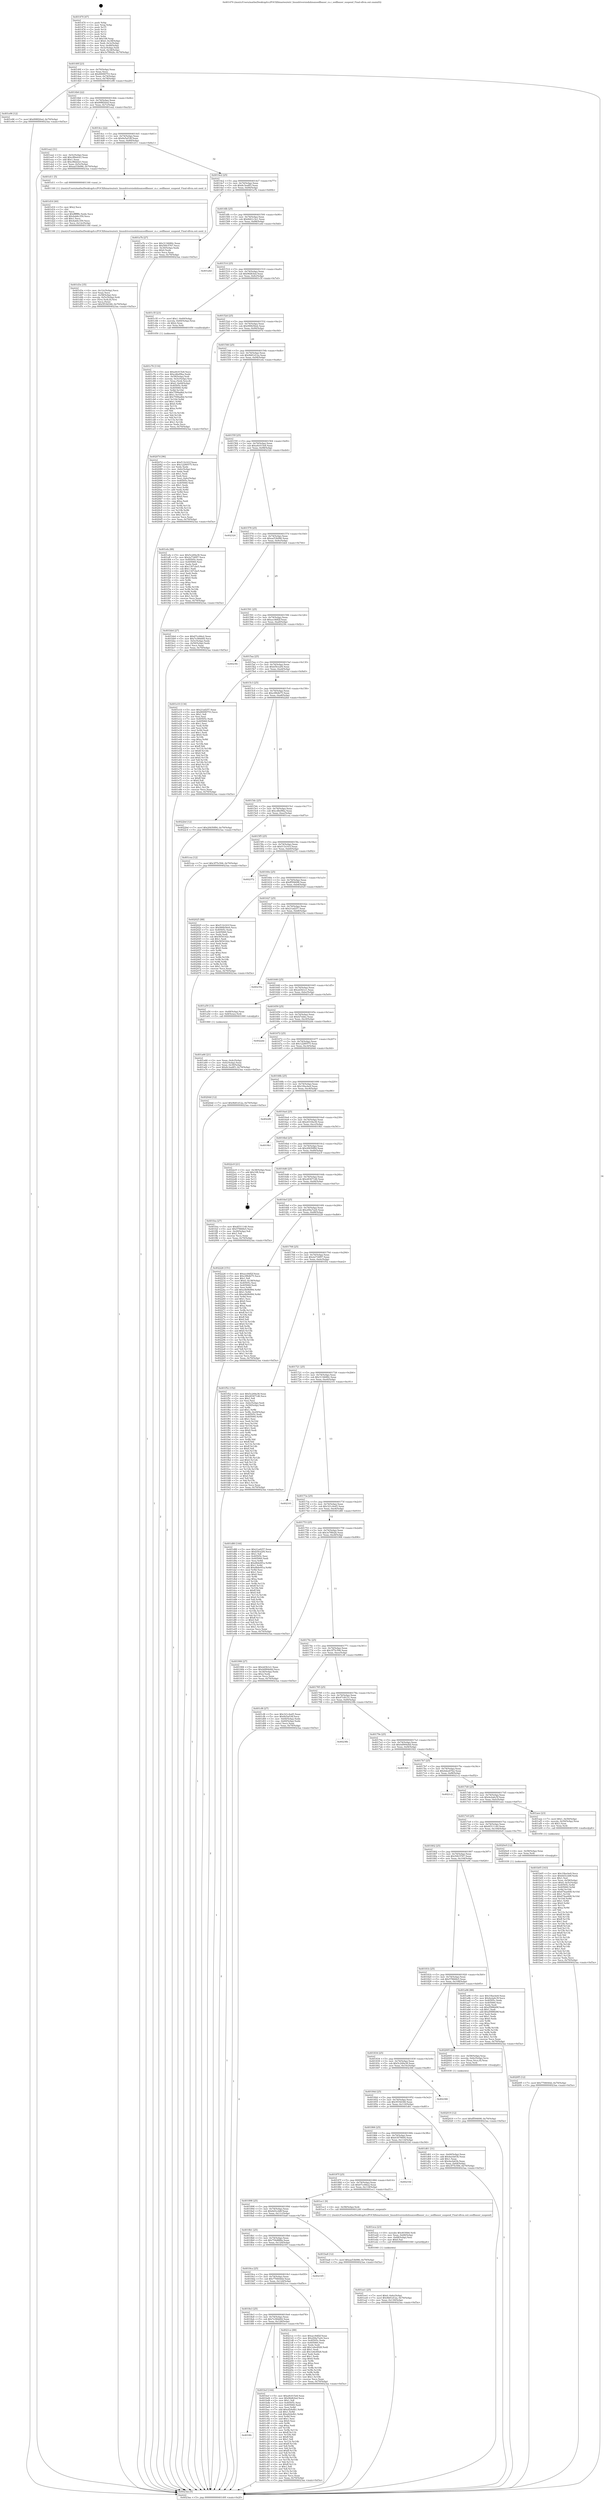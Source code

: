 digraph "0x401470" {
  label = "0x401470 (/mnt/c/Users/mathe/Desktop/tcc/POCII/binaries/extr_linuxdriversisdnhisaxsedlbauer_cs.c_sedlbauer_suspend_Final-ollvm.out::main(0))"
  labelloc = "t"
  node[shape=record]

  Entry [label="",width=0.3,height=0.3,shape=circle,fillcolor=black,style=filled]
  "0x40149f" [label="{
     0x40149f [23]\l
     | [instrs]\l
     &nbsp;&nbsp;0x40149f \<+3\>: mov -0x70(%rbp),%eax\l
     &nbsp;&nbsp;0x4014a2 \<+2\>: mov %eax,%ecx\l
     &nbsp;&nbsp;0x4014a4 \<+6\>: sub $0x80090753,%ecx\l
     &nbsp;&nbsp;0x4014aa \<+3\>: mov %eax,-0x74(%rbp)\l
     &nbsp;&nbsp;0x4014ad \<+3\>: mov %ecx,-0x78(%rbp)\l
     &nbsp;&nbsp;0x4014b0 \<+6\>: je 0000000000401e96 \<main+0xa26\>\l
  }"]
  "0x401e96" [label="{
     0x401e96 [12]\l
     | [instrs]\l
     &nbsp;&nbsp;0x401e96 \<+7\>: movl $0x898f20ed,-0x70(%rbp)\l
     &nbsp;&nbsp;0x401e9d \<+5\>: jmp 00000000004023aa \<main+0xf3a\>\l
  }"]
  "0x4014b6" [label="{
     0x4014b6 [22]\l
     | [instrs]\l
     &nbsp;&nbsp;0x4014b6 \<+5\>: jmp 00000000004014bb \<main+0x4b\>\l
     &nbsp;&nbsp;0x4014bb \<+3\>: mov -0x74(%rbp),%eax\l
     &nbsp;&nbsp;0x4014be \<+5\>: sub $0x898f20ed,%eax\l
     &nbsp;&nbsp;0x4014c3 \<+3\>: mov %eax,-0x7c(%rbp)\l
     &nbsp;&nbsp;0x4014c6 \<+6\>: je 0000000000401ea2 \<main+0xa32\>\l
  }"]
  Exit [label="",width=0.3,height=0.3,shape=circle,fillcolor=black,style=filled,peripheries=2]
  "0x401ea2" [label="{
     0x401ea2 [31]\l
     | [instrs]\l
     &nbsp;&nbsp;0x401ea2 \<+3\>: mov -0x5c(%rbp),%eax\l
     &nbsp;&nbsp;0x401ea5 \<+5\>: add $0xcf6bdcb3,%eax\l
     &nbsp;&nbsp;0x401eaa \<+3\>: add $0x1,%eax\l
     &nbsp;&nbsp;0x401ead \<+5\>: sub $0xcf6bdcb3,%eax\l
     &nbsp;&nbsp;0x401eb2 \<+3\>: mov %eax,-0x5c(%rbp)\l
     &nbsp;&nbsp;0x401eb5 \<+7\>: movl $0xaa53b086,-0x70(%rbp)\l
     &nbsp;&nbsp;0x401ebc \<+5\>: jmp 00000000004023aa \<main+0xf3a\>\l
  }"]
  "0x4014cc" [label="{
     0x4014cc [22]\l
     | [instrs]\l
     &nbsp;&nbsp;0x4014cc \<+5\>: jmp 00000000004014d1 \<main+0x61\>\l
     &nbsp;&nbsp;0x4014d1 \<+3\>: mov -0x74(%rbp),%eax\l
     &nbsp;&nbsp;0x4014d4 \<+5\>: sub $0x8a5af18f,%eax\l
     &nbsp;&nbsp;0x4014d9 \<+3\>: mov %eax,-0x80(%rbp)\l
     &nbsp;&nbsp;0x4014dc \<+6\>: je 0000000000401d11 \<main+0x8a1\>\l
  }"]
  "0x4020f5" [label="{
     0x4020f5 [12]\l
     | [instrs]\l
     &nbsp;&nbsp;0x4020f5 \<+7\>: movl $0x7706044d,-0x70(%rbp)\l
     &nbsp;&nbsp;0x4020fc \<+5\>: jmp 00000000004023aa \<main+0xf3a\>\l
  }"]
  "0x401d11" [label="{
     0x401d11 [5]\l
     | [instrs]\l
     &nbsp;&nbsp;0x401d11 \<+5\>: call 0000000000401160 \<next_i\>\l
     | [calls]\l
     &nbsp;&nbsp;0x401160 \{1\} (/mnt/c/Users/mathe/Desktop/tcc/POCII/binaries/extr_linuxdriversisdnhisaxsedlbauer_cs.c_sedlbauer_suspend_Final-ollvm.out::next_i)\l
  }"]
  "0x4014e2" [label="{
     0x4014e2 [25]\l
     | [instrs]\l
     &nbsp;&nbsp;0x4014e2 \<+5\>: jmp 00000000004014e7 \<main+0x77\>\l
     &nbsp;&nbsp;0x4014e7 \<+3\>: mov -0x74(%rbp),%eax\l
     &nbsp;&nbsp;0x4014ea \<+5\>: sub $0x8c3ea8f3,%eax\l
     &nbsp;&nbsp;0x4014ef \<+6\>: mov %eax,-0x84(%rbp)\l
     &nbsp;&nbsp;0x4014f5 \<+6\>: je 0000000000401a7b \<main+0x60b\>\l
  }"]
  "0x402019" [label="{
     0x402019 [12]\l
     | [instrs]\l
     &nbsp;&nbsp;0x402019 \<+7\>: movl $0xff594698,-0x70(%rbp)\l
     &nbsp;&nbsp;0x402020 \<+5\>: jmp 00000000004023aa \<main+0xf3a\>\l
  }"]
  "0x401a7b" [label="{
     0x401a7b [27]\l
     | [instrs]\l
     &nbsp;&nbsp;0x401a7b \<+5\>: mov $0x3134680c,%eax\l
     &nbsp;&nbsp;0x401a80 \<+5\>: mov $0x50fc5767,%ecx\l
     &nbsp;&nbsp;0x401a85 \<+3\>: mov -0x30(%rbp),%edx\l
     &nbsp;&nbsp;0x401a88 \<+3\>: cmp $0x0,%edx\l
     &nbsp;&nbsp;0x401a8b \<+3\>: cmove %ecx,%eax\l
     &nbsp;&nbsp;0x401a8e \<+3\>: mov %eax,-0x70(%rbp)\l
     &nbsp;&nbsp;0x401a91 \<+5\>: jmp 00000000004023aa \<main+0xf3a\>\l
  }"]
  "0x4014fb" [label="{
     0x4014fb [25]\l
     | [instrs]\l
     &nbsp;&nbsp;0x4014fb \<+5\>: jmp 0000000000401500 \<main+0x90\>\l
     &nbsp;&nbsp;0x401500 \<+3\>: mov -0x74(%rbp),%eax\l
     &nbsp;&nbsp;0x401503 \<+5\>: sub $0x8d21c3e1,%eax\l
     &nbsp;&nbsp;0x401508 \<+6\>: mov %eax,-0x88(%rbp)\l
     &nbsp;&nbsp;0x40150e \<+6\>: je 0000000000401a4d \<main+0x5dd\>\l
  }"]
  "0x401ee1" [label="{
     0x401ee1 [25]\l
     | [instrs]\l
     &nbsp;&nbsp;0x401ee1 \<+7\>: movl $0x0,-0x6c(%rbp)\l
     &nbsp;&nbsp;0x401ee8 \<+7\>: movl $0x9b81d12a,-0x70(%rbp)\l
     &nbsp;&nbsp;0x401eef \<+6\>: mov %eax,-0x130(%rbp)\l
     &nbsp;&nbsp;0x401ef5 \<+5\>: jmp 00000000004023aa \<main+0xf3a\>\l
  }"]
  "0x401a4d" [label="{
     0x401a4d\l
  }", style=dashed]
  "0x401514" [label="{
     0x401514 [25]\l
     | [instrs]\l
     &nbsp;&nbsp;0x401514 \<+5\>: jmp 0000000000401519 \<main+0xa9\>\l
     &nbsp;&nbsp;0x401519 \<+3\>: mov -0x74(%rbp),%eax\l
     &nbsp;&nbsp;0x40151c \<+5\>: sub $0x96dfcfed,%eax\l
     &nbsp;&nbsp;0x401521 \<+6\>: mov %eax,-0x8c(%rbp)\l
     &nbsp;&nbsp;0x401527 \<+6\>: je 0000000000401c5f \<main+0x7ef\>\l
  }"]
  "0x401eca" [label="{
     0x401eca [23]\l
     | [instrs]\l
     &nbsp;&nbsp;0x401eca \<+10\>: movabs $0x4030b6,%rdi\l
     &nbsp;&nbsp;0x401ed4 \<+3\>: mov %eax,-0x68(%rbp)\l
     &nbsp;&nbsp;0x401ed7 \<+3\>: mov -0x68(%rbp),%esi\l
     &nbsp;&nbsp;0x401eda \<+2\>: mov $0x0,%al\l
     &nbsp;&nbsp;0x401edc \<+5\>: call 0000000000401040 \<printf@plt\>\l
     | [calls]\l
     &nbsp;&nbsp;0x401040 \{1\} (unknown)\l
  }"]
  "0x401c5f" [label="{
     0x401c5f [23]\l
     | [instrs]\l
     &nbsp;&nbsp;0x401c5f \<+7\>: movl $0x1,-0x60(%rbp)\l
     &nbsp;&nbsp;0x401c66 \<+4\>: movslq -0x60(%rbp),%rax\l
     &nbsp;&nbsp;0x401c6a \<+4\>: shl $0x2,%rax\l
     &nbsp;&nbsp;0x401c6e \<+3\>: mov %rax,%rdi\l
     &nbsp;&nbsp;0x401c71 \<+5\>: call 0000000000401050 \<malloc@plt\>\l
     | [calls]\l
     &nbsp;&nbsp;0x401050 \{1\} (unknown)\l
  }"]
  "0x40152d" [label="{
     0x40152d [25]\l
     | [instrs]\l
     &nbsp;&nbsp;0x40152d \<+5\>: jmp 0000000000401532 \<main+0xc2\>\l
     &nbsp;&nbsp;0x401532 \<+3\>: mov -0x74(%rbp),%eax\l
     &nbsp;&nbsp;0x401535 \<+5\>: sub $0x990b56eb,%eax\l
     &nbsp;&nbsp;0x40153a \<+6\>: mov %eax,-0x90(%rbp)\l
     &nbsp;&nbsp;0x401540 \<+6\>: je 000000000040207d \<main+0xc0d\>\l
  }"]
  "0x401d3e" [label="{
     0x401d3e [35]\l
     | [instrs]\l
     &nbsp;&nbsp;0x401d3e \<+6\>: mov -0x12c(%rbp),%ecx\l
     &nbsp;&nbsp;0x401d44 \<+3\>: imul %eax,%ecx\l
     &nbsp;&nbsp;0x401d47 \<+4\>: mov -0x58(%rbp),%rsi\l
     &nbsp;&nbsp;0x401d4b \<+4\>: movslq -0x5c(%rbp),%rdi\l
     &nbsp;&nbsp;0x401d4f \<+4\>: mov (%rsi,%rdi,8),%rsi\l
     &nbsp;&nbsp;0x401d53 \<+2\>: mov %ecx,(%rsi)\l
     &nbsp;&nbsp;0x401d55 \<+7\>: movl $0x5f19d346,-0x70(%rbp)\l
     &nbsp;&nbsp;0x401d5c \<+5\>: jmp 00000000004023aa \<main+0xf3a\>\l
  }"]
  "0x40207d" [label="{
     0x40207d [96]\l
     | [instrs]\l
     &nbsp;&nbsp;0x40207d \<+5\>: mov $0xf11b161f,%eax\l
     &nbsp;&nbsp;0x402082 \<+5\>: mov $0x12280575,%ecx\l
     &nbsp;&nbsp;0x402087 \<+2\>: xor %edx,%edx\l
     &nbsp;&nbsp;0x402089 \<+3\>: mov -0x6c(%rbp),%esi\l
     &nbsp;&nbsp;0x40208c \<+2\>: mov %edx,%edi\l
     &nbsp;&nbsp;0x40208e \<+3\>: sub $0x1,%edi\l
     &nbsp;&nbsp;0x402091 \<+2\>: sub %edi,%esi\l
     &nbsp;&nbsp;0x402093 \<+3\>: mov %esi,-0x6c(%rbp)\l
     &nbsp;&nbsp;0x402096 \<+7\>: mov 0x40505c,%esi\l
     &nbsp;&nbsp;0x40209d \<+7\>: mov 0x405060,%edi\l
     &nbsp;&nbsp;0x4020a4 \<+3\>: sub $0x1,%edx\l
     &nbsp;&nbsp;0x4020a7 \<+3\>: mov %esi,%r8d\l
     &nbsp;&nbsp;0x4020aa \<+3\>: add %edx,%r8d\l
     &nbsp;&nbsp;0x4020ad \<+4\>: imul %r8d,%esi\l
     &nbsp;&nbsp;0x4020b1 \<+3\>: and $0x1,%esi\l
     &nbsp;&nbsp;0x4020b4 \<+3\>: cmp $0x0,%esi\l
     &nbsp;&nbsp;0x4020b7 \<+4\>: sete %r9b\l
     &nbsp;&nbsp;0x4020bb \<+3\>: cmp $0xa,%edi\l
     &nbsp;&nbsp;0x4020be \<+4\>: setl %r10b\l
     &nbsp;&nbsp;0x4020c2 \<+3\>: mov %r9b,%r11b\l
     &nbsp;&nbsp;0x4020c5 \<+3\>: and %r10b,%r11b\l
     &nbsp;&nbsp;0x4020c8 \<+3\>: xor %r10b,%r9b\l
     &nbsp;&nbsp;0x4020cb \<+3\>: or %r9b,%r11b\l
     &nbsp;&nbsp;0x4020ce \<+4\>: test $0x1,%r11b\l
     &nbsp;&nbsp;0x4020d2 \<+3\>: cmovne %ecx,%eax\l
     &nbsp;&nbsp;0x4020d5 \<+3\>: mov %eax,-0x70(%rbp)\l
     &nbsp;&nbsp;0x4020d8 \<+5\>: jmp 00000000004023aa \<main+0xf3a\>\l
  }"]
  "0x401546" [label="{
     0x401546 [25]\l
     | [instrs]\l
     &nbsp;&nbsp;0x401546 \<+5\>: jmp 000000000040154b \<main+0xdb\>\l
     &nbsp;&nbsp;0x40154b \<+3\>: mov -0x74(%rbp),%eax\l
     &nbsp;&nbsp;0x40154e \<+5\>: sub $0x9b81d12a,%eax\l
     &nbsp;&nbsp;0x401553 \<+6\>: mov %eax,-0x94(%rbp)\l
     &nbsp;&nbsp;0x401559 \<+6\>: je 0000000000401efa \<main+0xa8a\>\l
  }"]
  "0x401d16" [label="{
     0x401d16 [40]\l
     | [instrs]\l
     &nbsp;&nbsp;0x401d16 \<+5\>: mov $0x2,%ecx\l
     &nbsp;&nbsp;0x401d1b \<+1\>: cltd\l
     &nbsp;&nbsp;0x401d1c \<+2\>: idiv %ecx\l
     &nbsp;&nbsp;0x401d1e \<+6\>: imul $0xfffffffe,%edx,%ecx\l
     &nbsp;&nbsp;0x401d24 \<+6\>: add $0x4ab6c359,%ecx\l
     &nbsp;&nbsp;0x401d2a \<+3\>: add $0x1,%ecx\l
     &nbsp;&nbsp;0x401d2d \<+6\>: sub $0x4ab6c359,%ecx\l
     &nbsp;&nbsp;0x401d33 \<+6\>: mov %ecx,-0x12c(%rbp)\l
     &nbsp;&nbsp;0x401d39 \<+5\>: call 0000000000401160 \<next_i\>\l
     | [calls]\l
     &nbsp;&nbsp;0x401160 \{1\} (/mnt/c/Users/mathe/Desktop/tcc/POCII/binaries/extr_linuxdriversisdnhisaxsedlbauer_cs.c_sedlbauer_suspend_Final-ollvm.out::next_i)\l
  }"]
  "0x401efa" [label="{
     0x401efa [88]\l
     | [instrs]\l
     &nbsp;&nbsp;0x401efa \<+5\>: mov $0x5c249a38,%eax\l
     &nbsp;&nbsp;0x401eff \<+5\>: mov $0x2a734f97,%ecx\l
     &nbsp;&nbsp;0x401f04 \<+7\>: mov 0x40505c,%edx\l
     &nbsp;&nbsp;0x401f0b \<+7\>: mov 0x405060,%esi\l
     &nbsp;&nbsp;0x401f12 \<+2\>: mov %edx,%edi\l
     &nbsp;&nbsp;0x401f14 \<+6\>: sub $0x1347cbe5,%edi\l
     &nbsp;&nbsp;0x401f1a \<+3\>: sub $0x1,%edi\l
     &nbsp;&nbsp;0x401f1d \<+6\>: add $0x1347cbe5,%edi\l
     &nbsp;&nbsp;0x401f23 \<+3\>: imul %edi,%edx\l
     &nbsp;&nbsp;0x401f26 \<+3\>: and $0x1,%edx\l
     &nbsp;&nbsp;0x401f29 \<+3\>: cmp $0x0,%edx\l
     &nbsp;&nbsp;0x401f2c \<+4\>: sete %r8b\l
     &nbsp;&nbsp;0x401f30 \<+3\>: cmp $0xa,%esi\l
     &nbsp;&nbsp;0x401f33 \<+4\>: setl %r9b\l
     &nbsp;&nbsp;0x401f37 \<+3\>: mov %r8b,%r10b\l
     &nbsp;&nbsp;0x401f3a \<+3\>: and %r9b,%r10b\l
     &nbsp;&nbsp;0x401f3d \<+3\>: xor %r9b,%r8b\l
     &nbsp;&nbsp;0x401f40 \<+3\>: or %r8b,%r10b\l
     &nbsp;&nbsp;0x401f43 \<+4\>: test $0x1,%r10b\l
     &nbsp;&nbsp;0x401f47 \<+3\>: cmovne %ecx,%eax\l
     &nbsp;&nbsp;0x401f4a \<+3\>: mov %eax,-0x70(%rbp)\l
     &nbsp;&nbsp;0x401f4d \<+5\>: jmp 00000000004023aa \<main+0xf3a\>\l
  }"]
  "0x40155f" [label="{
     0x40155f [25]\l
     | [instrs]\l
     &nbsp;&nbsp;0x40155f \<+5\>: jmp 0000000000401564 \<main+0xf4\>\l
     &nbsp;&nbsp;0x401564 \<+3\>: mov -0x74(%rbp),%eax\l
     &nbsp;&nbsp;0x401567 \<+5\>: sub $0xa9c015e8,%eax\l
     &nbsp;&nbsp;0x40156c \<+6\>: mov %eax,-0x98(%rbp)\l
     &nbsp;&nbsp;0x401572 \<+6\>: je 0000000000402324 \<main+0xeb4\>\l
  }"]
  "0x401c76" [label="{
     0x401c76 [116]\l
     | [instrs]\l
     &nbsp;&nbsp;0x401c76 \<+5\>: mov $0xa9c015e8,%ecx\l
     &nbsp;&nbsp;0x401c7b \<+5\>: mov $0xcd6ef9ba,%edx\l
     &nbsp;&nbsp;0x401c80 \<+4\>: mov -0x58(%rbp),%rdi\l
     &nbsp;&nbsp;0x401c84 \<+4\>: movslq -0x5c(%rbp),%rsi\l
     &nbsp;&nbsp;0x401c88 \<+4\>: mov %rax,(%rdi,%rsi,8)\l
     &nbsp;&nbsp;0x401c8c \<+7\>: movl $0x0,-0x64(%rbp)\l
     &nbsp;&nbsp;0x401c93 \<+8\>: mov 0x40505c,%r8d\l
     &nbsp;&nbsp;0x401c9b \<+8\>: mov 0x405060,%r9d\l
     &nbsp;&nbsp;0x401ca3 \<+3\>: mov %r8d,%r10d\l
     &nbsp;&nbsp;0x401ca6 \<+7\>: sub $0x7599ad6d,%r10d\l
     &nbsp;&nbsp;0x401cad \<+4\>: sub $0x1,%r10d\l
     &nbsp;&nbsp;0x401cb1 \<+7\>: add $0x7599ad6d,%r10d\l
     &nbsp;&nbsp;0x401cb8 \<+4\>: imul %r10d,%r8d\l
     &nbsp;&nbsp;0x401cbc \<+4\>: and $0x1,%r8d\l
     &nbsp;&nbsp;0x401cc0 \<+4\>: cmp $0x0,%r8d\l
     &nbsp;&nbsp;0x401cc4 \<+4\>: sete %r11b\l
     &nbsp;&nbsp;0x401cc8 \<+4\>: cmp $0xa,%r9d\l
     &nbsp;&nbsp;0x401ccc \<+3\>: setl %bl\l
     &nbsp;&nbsp;0x401ccf \<+3\>: mov %r11b,%r14b\l
     &nbsp;&nbsp;0x401cd2 \<+3\>: and %bl,%r14b\l
     &nbsp;&nbsp;0x401cd5 \<+3\>: xor %bl,%r11b\l
     &nbsp;&nbsp;0x401cd8 \<+3\>: or %r11b,%r14b\l
     &nbsp;&nbsp;0x401cdb \<+4\>: test $0x1,%r14b\l
     &nbsp;&nbsp;0x401cdf \<+3\>: cmovne %edx,%ecx\l
     &nbsp;&nbsp;0x401ce2 \<+3\>: mov %ecx,-0x70(%rbp)\l
     &nbsp;&nbsp;0x401ce5 \<+5\>: jmp 00000000004023aa \<main+0xf3a\>\l
  }"]
  "0x402324" [label="{
     0x402324\l
  }", style=dashed]
  "0x401578" [label="{
     0x401578 [25]\l
     | [instrs]\l
     &nbsp;&nbsp;0x401578 \<+5\>: jmp 000000000040157d \<main+0x10d\>\l
     &nbsp;&nbsp;0x40157d \<+3\>: mov -0x74(%rbp),%eax\l
     &nbsp;&nbsp;0x401580 \<+5\>: sub $0xaa53b086,%eax\l
     &nbsp;&nbsp;0x401585 \<+6\>: mov %eax,-0x9c(%rbp)\l
     &nbsp;&nbsp;0x40158b \<+6\>: je 0000000000401bb4 \<main+0x744\>\l
  }"]
  "0x4018fc" [label="{
     0x4018fc\l
  }", style=dashed]
  "0x401bb4" [label="{
     0x401bb4 [27]\l
     | [instrs]\l
     &nbsp;&nbsp;0x401bb4 \<+5\>: mov $0x67cc66e2,%eax\l
     &nbsp;&nbsp;0x401bb9 \<+5\>: mov $0x7e384d04,%ecx\l
     &nbsp;&nbsp;0x401bbe \<+3\>: mov -0x5c(%rbp),%edx\l
     &nbsp;&nbsp;0x401bc1 \<+3\>: cmp -0x50(%rbp),%edx\l
     &nbsp;&nbsp;0x401bc4 \<+3\>: cmovl %ecx,%eax\l
     &nbsp;&nbsp;0x401bc7 \<+3\>: mov %eax,-0x70(%rbp)\l
     &nbsp;&nbsp;0x401bca \<+5\>: jmp 00000000004023aa \<main+0xf3a\>\l
  }"]
  "0x401591" [label="{
     0x401591 [25]\l
     | [instrs]\l
     &nbsp;&nbsp;0x401591 \<+5\>: jmp 0000000000401596 \<main+0x126\>\l
     &nbsp;&nbsp;0x401596 \<+3\>: mov -0x74(%rbp),%eax\l
     &nbsp;&nbsp;0x401599 \<+5\>: sub $0xacc8df2f,%eax\l
     &nbsp;&nbsp;0x40159e \<+6\>: mov %eax,-0xa0(%rbp)\l
     &nbsp;&nbsp;0x4015a4 \<+6\>: je 000000000040239c \<main+0xf2c\>\l
  }"]
  "0x401bcf" [label="{
     0x401bcf [144]\l
     | [instrs]\l
     &nbsp;&nbsp;0x401bcf \<+5\>: mov $0xa9c015e8,%eax\l
     &nbsp;&nbsp;0x401bd4 \<+5\>: mov $0x96dfcfed,%ecx\l
     &nbsp;&nbsp;0x401bd9 \<+2\>: mov $0x1,%dl\l
     &nbsp;&nbsp;0x401bdb \<+7\>: mov 0x40505c,%esi\l
     &nbsp;&nbsp;0x401be2 \<+7\>: mov 0x405060,%edi\l
     &nbsp;&nbsp;0x401be9 \<+3\>: mov %esi,%r8d\l
     &nbsp;&nbsp;0x401bec \<+7\>: add $0xef24efb1,%r8d\l
     &nbsp;&nbsp;0x401bf3 \<+4\>: sub $0x1,%r8d\l
     &nbsp;&nbsp;0x401bf7 \<+7\>: sub $0xef24efb1,%r8d\l
     &nbsp;&nbsp;0x401bfe \<+4\>: imul %r8d,%esi\l
     &nbsp;&nbsp;0x401c02 \<+3\>: and $0x1,%esi\l
     &nbsp;&nbsp;0x401c05 \<+3\>: cmp $0x0,%esi\l
     &nbsp;&nbsp;0x401c08 \<+4\>: sete %r9b\l
     &nbsp;&nbsp;0x401c0c \<+3\>: cmp $0xa,%edi\l
     &nbsp;&nbsp;0x401c0f \<+4\>: setl %r10b\l
     &nbsp;&nbsp;0x401c13 \<+3\>: mov %r9b,%r11b\l
     &nbsp;&nbsp;0x401c16 \<+4\>: xor $0xff,%r11b\l
     &nbsp;&nbsp;0x401c1a \<+3\>: mov %r10b,%bl\l
     &nbsp;&nbsp;0x401c1d \<+3\>: xor $0xff,%bl\l
     &nbsp;&nbsp;0x401c20 \<+3\>: xor $0x1,%dl\l
     &nbsp;&nbsp;0x401c23 \<+3\>: mov %r11b,%r14b\l
     &nbsp;&nbsp;0x401c26 \<+4\>: and $0xff,%r14b\l
     &nbsp;&nbsp;0x401c2a \<+3\>: and %dl,%r9b\l
     &nbsp;&nbsp;0x401c2d \<+3\>: mov %bl,%r15b\l
     &nbsp;&nbsp;0x401c30 \<+4\>: and $0xff,%r15b\l
     &nbsp;&nbsp;0x401c34 \<+3\>: and %dl,%r10b\l
     &nbsp;&nbsp;0x401c37 \<+3\>: or %r9b,%r14b\l
     &nbsp;&nbsp;0x401c3a \<+3\>: or %r10b,%r15b\l
     &nbsp;&nbsp;0x401c3d \<+3\>: xor %r15b,%r14b\l
     &nbsp;&nbsp;0x401c40 \<+3\>: or %bl,%r11b\l
     &nbsp;&nbsp;0x401c43 \<+4\>: xor $0xff,%r11b\l
     &nbsp;&nbsp;0x401c47 \<+3\>: or $0x1,%dl\l
     &nbsp;&nbsp;0x401c4a \<+3\>: and %dl,%r11b\l
     &nbsp;&nbsp;0x401c4d \<+3\>: or %r11b,%r14b\l
     &nbsp;&nbsp;0x401c50 \<+4\>: test $0x1,%r14b\l
     &nbsp;&nbsp;0x401c54 \<+3\>: cmovne %ecx,%eax\l
     &nbsp;&nbsp;0x401c57 \<+3\>: mov %eax,-0x70(%rbp)\l
     &nbsp;&nbsp;0x401c5a \<+5\>: jmp 00000000004023aa \<main+0xf3a\>\l
  }"]
  "0x40239c" [label="{
     0x40239c\l
  }", style=dashed]
  "0x4015aa" [label="{
     0x4015aa [25]\l
     | [instrs]\l
     &nbsp;&nbsp;0x4015aa \<+5\>: jmp 00000000004015af \<main+0x13f\>\l
     &nbsp;&nbsp;0x4015af \<+3\>: mov -0x74(%rbp),%eax\l
     &nbsp;&nbsp;0x4015b2 \<+5\>: sub $0xb5fce2f4,%eax\l
     &nbsp;&nbsp;0x4015b7 \<+6\>: mov %eax,-0xa4(%rbp)\l
     &nbsp;&nbsp;0x4015bd \<+6\>: je 0000000000401e10 \<main+0x9a0\>\l
  }"]
  "0x4018e3" [label="{
     0x4018e3 [25]\l
     | [instrs]\l
     &nbsp;&nbsp;0x4018e3 \<+5\>: jmp 00000000004018e8 \<main+0x478\>\l
     &nbsp;&nbsp;0x4018e8 \<+3\>: mov -0x74(%rbp),%eax\l
     &nbsp;&nbsp;0x4018eb \<+5\>: sub $0x7e384d04,%eax\l
     &nbsp;&nbsp;0x4018f0 \<+6\>: mov %eax,-0x128(%rbp)\l
     &nbsp;&nbsp;0x4018f6 \<+6\>: je 0000000000401bcf \<main+0x75f\>\l
  }"]
  "0x401e10" [label="{
     0x401e10 [134]\l
     | [instrs]\l
     &nbsp;&nbsp;0x401e10 \<+5\>: mov $0x21ad257,%eax\l
     &nbsp;&nbsp;0x401e15 \<+5\>: mov $0x80090753,%ecx\l
     &nbsp;&nbsp;0x401e1a \<+2\>: mov $0x1,%dl\l
     &nbsp;&nbsp;0x401e1c \<+2\>: xor %esi,%esi\l
     &nbsp;&nbsp;0x401e1e \<+7\>: mov 0x40505c,%edi\l
     &nbsp;&nbsp;0x401e25 \<+8\>: mov 0x405060,%r8d\l
     &nbsp;&nbsp;0x401e2d \<+3\>: sub $0x1,%esi\l
     &nbsp;&nbsp;0x401e30 \<+3\>: mov %edi,%r9d\l
     &nbsp;&nbsp;0x401e33 \<+3\>: add %esi,%r9d\l
     &nbsp;&nbsp;0x401e36 \<+4\>: imul %r9d,%edi\l
     &nbsp;&nbsp;0x401e3a \<+3\>: and $0x1,%edi\l
     &nbsp;&nbsp;0x401e3d \<+3\>: cmp $0x0,%edi\l
     &nbsp;&nbsp;0x401e40 \<+4\>: sete %r10b\l
     &nbsp;&nbsp;0x401e44 \<+4\>: cmp $0xa,%r8d\l
     &nbsp;&nbsp;0x401e48 \<+4\>: setl %r11b\l
     &nbsp;&nbsp;0x401e4c \<+3\>: mov %r10b,%bl\l
     &nbsp;&nbsp;0x401e4f \<+3\>: xor $0xff,%bl\l
     &nbsp;&nbsp;0x401e52 \<+3\>: mov %r11b,%r14b\l
     &nbsp;&nbsp;0x401e55 \<+4\>: xor $0xff,%r14b\l
     &nbsp;&nbsp;0x401e59 \<+3\>: xor $0x0,%dl\l
     &nbsp;&nbsp;0x401e5c \<+3\>: mov %bl,%r15b\l
     &nbsp;&nbsp;0x401e5f \<+4\>: and $0x0,%r15b\l
     &nbsp;&nbsp;0x401e63 \<+3\>: and %dl,%r10b\l
     &nbsp;&nbsp;0x401e66 \<+3\>: mov %r14b,%r12b\l
     &nbsp;&nbsp;0x401e69 \<+4\>: and $0x0,%r12b\l
     &nbsp;&nbsp;0x401e6d \<+3\>: and %dl,%r11b\l
     &nbsp;&nbsp;0x401e70 \<+3\>: or %r10b,%r15b\l
     &nbsp;&nbsp;0x401e73 \<+3\>: or %r11b,%r12b\l
     &nbsp;&nbsp;0x401e76 \<+3\>: xor %r12b,%r15b\l
     &nbsp;&nbsp;0x401e79 \<+3\>: or %r14b,%bl\l
     &nbsp;&nbsp;0x401e7c \<+3\>: xor $0xff,%bl\l
     &nbsp;&nbsp;0x401e7f \<+3\>: or $0x0,%dl\l
     &nbsp;&nbsp;0x401e82 \<+2\>: and %dl,%bl\l
     &nbsp;&nbsp;0x401e84 \<+3\>: or %bl,%r15b\l
     &nbsp;&nbsp;0x401e87 \<+4\>: test $0x1,%r15b\l
     &nbsp;&nbsp;0x401e8b \<+3\>: cmovne %ecx,%eax\l
     &nbsp;&nbsp;0x401e8e \<+3\>: mov %eax,-0x70(%rbp)\l
     &nbsp;&nbsp;0x401e91 \<+5\>: jmp 00000000004023aa \<main+0xf3a\>\l
  }"]
  "0x4015c3" [label="{
     0x4015c3 [25]\l
     | [instrs]\l
     &nbsp;&nbsp;0x4015c3 \<+5\>: jmp 00000000004015c8 \<main+0x158\>\l
     &nbsp;&nbsp;0x4015c8 \<+3\>: mov -0x74(%rbp),%eax\l
     &nbsp;&nbsp;0x4015cb \<+5\>: sub $0xc0fb4b75,%eax\l
     &nbsp;&nbsp;0x4015d0 \<+6\>: mov %eax,-0xa8(%rbp)\l
     &nbsp;&nbsp;0x4015d6 \<+6\>: je 00000000004022bd \<main+0xe4d\>\l
  }"]
  "0x4021ce" [label="{
     0x4021ce [88]\l
     | [instrs]\l
     &nbsp;&nbsp;0x4021ce \<+5\>: mov $0xacc8df2f,%eax\l
     &nbsp;&nbsp;0x4021d3 \<+5\>: mov $0x294a7a24,%ecx\l
     &nbsp;&nbsp;0x4021d8 \<+7\>: mov 0x40505c,%edx\l
     &nbsp;&nbsp;0x4021df \<+7\>: mov 0x405060,%esi\l
     &nbsp;&nbsp;0x4021e6 \<+2\>: mov %edx,%edi\l
     &nbsp;&nbsp;0x4021e8 \<+6\>: add $0x1e6e4928,%edi\l
     &nbsp;&nbsp;0x4021ee \<+3\>: sub $0x1,%edi\l
     &nbsp;&nbsp;0x4021f1 \<+6\>: sub $0x1e6e4928,%edi\l
     &nbsp;&nbsp;0x4021f7 \<+3\>: imul %edi,%edx\l
     &nbsp;&nbsp;0x4021fa \<+3\>: and $0x1,%edx\l
     &nbsp;&nbsp;0x4021fd \<+3\>: cmp $0x0,%edx\l
     &nbsp;&nbsp;0x402200 \<+4\>: sete %r8b\l
     &nbsp;&nbsp;0x402204 \<+3\>: cmp $0xa,%esi\l
     &nbsp;&nbsp;0x402207 \<+4\>: setl %r9b\l
     &nbsp;&nbsp;0x40220b \<+3\>: mov %r8b,%r10b\l
     &nbsp;&nbsp;0x40220e \<+3\>: and %r9b,%r10b\l
     &nbsp;&nbsp;0x402211 \<+3\>: xor %r9b,%r8b\l
     &nbsp;&nbsp;0x402214 \<+3\>: or %r8b,%r10b\l
     &nbsp;&nbsp;0x402217 \<+4\>: test $0x1,%r10b\l
     &nbsp;&nbsp;0x40221b \<+3\>: cmovne %ecx,%eax\l
     &nbsp;&nbsp;0x40221e \<+3\>: mov %eax,-0x70(%rbp)\l
     &nbsp;&nbsp;0x402221 \<+5\>: jmp 00000000004023aa \<main+0xf3a\>\l
  }"]
  "0x4022bd" [label="{
     0x4022bd [12]\l
     | [instrs]\l
     &nbsp;&nbsp;0x4022bd \<+7\>: movl $0x20b50f84,-0x70(%rbp)\l
     &nbsp;&nbsp;0x4022c4 \<+5\>: jmp 00000000004023aa \<main+0xf3a\>\l
  }"]
  "0x4015dc" [label="{
     0x4015dc [25]\l
     | [instrs]\l
     &nbsp;&nbsp;0x4015dc \<+5\>: jmp 00000000004015e1 \<main+0x171\>\l
     &nbsp;&nbsp;0x4015e1 \<+3\>: mov -0x74(%rbp),%eax\l
     &nbsp;&nbsp;0x4015e4 \<+5\>: sub $0xcd6ef9ba,%eax\l
     &nbsp;&nbsp;0x4015e9 \<+6\>: mov %eax,-0xac(%rbp)\l
     &nbsp;&nbsp;0x4015ef \<+6\>: je 0000000000401cea \<main+0x87a\>\l
  }"]
  "0x4018ca" [label="{
     0x4018ca [25]\l
     | [instrs]\l
     &nbsp;&nbsp;0x4018ca \<+5\>: jmp 00000000004018cf \<main+0x45f\>\l
     &nbsp;&nbsp;0x4018cf \<+3\>: mov -0x74(%rbp),%eax\l
     &nbsp;&nbsp;0x4018d2 \<+5\>: sub $0x7706044d,%eax\l
     &nbsp;&nbsp;0x4018d7 \<+6\>: mov %eax,-0x124(%rbp)\l
     &nbsp;&nbsp;0x4018dd \<+6\>: je 00000000004021ce \<main+0xd5e\>\l
  }"]
  "0x401cea" [label="{
     0x401cea [12]\l
     | [instrs]\l
     &nbsp;&nbsp;0x401cea \<+7\>: movl $0x3f75c506,-0x70(%rbp)\l
     &nbsp;&nbsp;0x401cf1 \<+5\>: jmp 00000000004023aa \<main+0xf3a\>\l
  }"]
  "0x4015f5" [label="{
     0x4015f5 [25]\l
     | [instrs]\l
     &nbsp;&nbsp;0x4015f5 \<+5\>: jmp 00000000004015fa \<main+0x18a\>\l
     &nbsp;&nbsp;0x4015fa \<+3\>: mov -0x74(%rbp),%eax\l
     &nbsp;&nbsp;0x4015fd \<+5\>: sub $0xf11b161f,%eax\l
     &nbsp;&nbsp;0x401602 \<+6\>: mov %eax,-0xb0(%rbp)\l
     &nbsp;&nbsp;0x401608 \<+6\>: je 0000000000402372 \<main+0xf02\>\l
  }"]
  "0x402165" [label="{
     0x402165\l
  }", style=dashed]
  "0x402372" [label="{
     0x402372\l
  }", style=dashed]
  "0x40160e" [label="{
     0x40160e [25]\l
     | [instrs]\l
     &nbsp;&nbsp;0x40160e \<+5\>: jmp 0000000000401613 \<main+0x1a3\>\l
     &nbsp;&nbsp;0x401613 \<+3\>: mov -0x74(%rbp),%eax\l
     &nbsp;&nbsp;0x401616 \<+5\>: sub $0xff594698,%eax\l
     &nbsp;&nbsp;0x40161b \<+6\>: mov %eax,-0xb4(%rbp)\l
     &nbsp;&nbsp;0x401621 \<+6\>: je 0000000000402025 \<main+0xbb5\>\l
  }"]
  "0x4018b1" [label="{
     0x4018b1 [25]\l
     | [instrs]\l
     &nbsp;&nbsp;0x4018b1 \<+5\>: jmp 00000000004018b6 \<main+0x446\>\l
     &nbsp;&nbsp;0x4018b6 \<+3\>: mov -0x74(%rbp),%eax\l
     &nbsp;&nbsp;0x4018b9 \<+5\>: sub $0x754d888a,%eax\l
     &nbsp;&nbsp;0x4018be \<+6\>: mov %eax,-0x120(%rbp)\l
     &nbsp;&nbsp;0x4018c4 \<+6\>: je 0000000000402165 \<main+0xcf5\>\l
  }"]
  "0x402025" [label="{
     0x402025 [88]\l
     | [instrs]\l
     &nbsp;&nbsp;0x402025 \<+5\>: mov $0xf11b161f,%eax\l
     &nbsp;&nbsp;0x40202a \<+5\>: mov $0x990b56eb,%ecx\l
     &nbsp;&nbsp;0x40202f \<+7\>: mov 0x40505c,%edx\l
     &nbsp;&nbsp;0x402036 \<+7\>: mov 0x405060,%esi\l
     &nbsp;&nbsp;0x40203d \<+2\>: mov %edx,%edi\l
     &nbsp;&nbsp;0x40203f \<+6\>: sub $0x5654162c,%edi\l
     &nbsp;&nbsp;0x402045 \<+3\>: sub $0x1,%edi\l
     &nbsp;&nbsp;0x402048 \<+6\>: add $0x5654162c,%edi\l
     &nbsp;&nbsp;0x40204e \<+3\>: imul %edi,%edx\l
     &nbsp;&nbsp;0x402051 \<+3\>: and $0x1,%edx\l
     &nbsp;&nbsp;0x402054 \<+3\>: cmp $0x0,%edx\l
     &nbsp;&nbsp;0x402057 \<+4\>: sete %r8b\l
     &nbsp;&nbsp;0x40205b \<+3\>: cmp $0xa,%esi\l
     &nbsp;&nbsp;0x40205e \<+4\>: setl %r9b\l
     &nbsp;&nbsp;0x402062 \<+3\>: mov %r8b,%r10b\l
     &nbsp;&nbsp;0x402065 \<+3\>: and %r9b,%r10b\l
     &nbsp;&nbsp;0x402068 \<+3\>: xor %r9b,%r8b\l
     &nbsp;&nbsp;0x40206b \<+3\>: or %r8b,%r10b\l
     &nbsp;&nbsp;0x40206e \<+4\>: test $0x1,%r10b\l
     &nbsp;&nbsp;0x402072 \<+3\>: cmovne %ecx,%eax\l
     &nbsp;&nbsp;0x402075 \<+3\>: mov %eax,-0x70(%rbp)\l
     &nbsp;&nbsp;0x402078 \<+5\>: jmp 00000000004023aa \<main+0xf3a\>\l
  }"]
  "0x401627" [label="{
     0x401627 [25]\l
     | [instrs]\l
     &nbsp;&nbsp;0x401627 \<+5\>: jmp 000000000040162c \<main+0x1bc\>\l
     &nbsp;&nbsp;0x40162c \<+3\>: mov -0x74(%rbp),%eax\l
     &nbsp;&nbsp;0x40162f \<+5\>: sub $0x21ad257,%eax\l
     &nbsp;&nbsp;0x401634 \<+6\>: mov %eax,-0xb8(%rbp)\l
     &nbsp;&nbsp;0x40163a \<+6\>: je 000000000040235a \<main+0xeea\>\l
  }"]
  "0x401ba8" [label="{
     0x401ba8 [12]\l
     | [instrs]\l
     &nbsp;&nbsp;0x401ba8 \<+7\>: movl $0xaa53b086,-0x70(%rbp)\l
     &nbsp;&nbsp;0x401baf \<+5\>: jmp 00000000004023aa \<main+0xf3a\>\l
  }"]
  "0x40235a" [label="{
     0x40235a\l
  }", style=dashed]
  "0x401640" [label="{
     0x401640 [25]\l
     | [instrs]\l
     &nbsp;&nbsp;0x401640 \<+5\>: jmp 0000000000401645 \<main+0x1d5\>\l
     &nbsp;&nbsp;0x401645 \<+3\>: mov -0x74(%rbp),%eax\l
     &nbsp;&nbsp;0x401648 \<+5\>: sub $0x2d3b1e1,%eax\l
     &nbsp;&nbsp;0x40164d \<+6\>: mov %eax,-0xbc(%rbp)\l
     &nbsp;&nbsp;0x401653 \<+6\>: je 0000000000401a59 \<main+0x5e9\>\l
  }"]
  "0x401898" [label="{
     0x401898 [25]\l
     | [instrs]\l
     &nbsp;&nbsp;0x401898 \<+5\>: jmp 000000000040189d \<main+0x42d\>\l
     &nbsp;&nbsp;0x40189d \<+3\>: mov -0x74(%rbp),%eax\l
     &nbsp;&nbsp;0x4018a0 \<+5\>: sub $0x6d3ccb8f,%eax\l
     &nbsp;&nbsp;0x4018a5 \<+6\>: mov %eax,-0x11c(%rbp)\l
     &nbsp;&nbsp;0x4018ab \<+6\>: je 0000000000401ba8 \<main+0x738\>\l
  }"]
  "0x401a59" [label="{
     0x401a59 [13]\l
     | [instrs]\l
     &nbsp;&nbsp;0x401a59 \<+4\>: mov -0x48(%rbp),%rax\l
     &nbsp;&nbsp;0x401a5d \<+4\>: mov 0x8(%rax),%rdi\l
     &nbsp;&nbsp;0x401a61 \<+5\>: call 0000000000401060 \<atoi@plt\>\l
     | [calls]\l
     &nbsp;&nbsp;0x401060 \{1\} (unknown)\l
  }"]
  "0x401659" [label="{
     0x401659 [25]\l
     | [instrs]\l
     &nbsp;&nbsp;0x401659 \<+5\>: jmp 000000000040165e \<main+0x1ee\>\l
     &nbsp;&nbsp;0x40165e \<+3\>: mov -0x74(%rbp),%eax\l
     &nbsp;&nbsp;0x401661 \<+5\>: sub $0xf27ebbc,%eax\l
     &nbsp;&nbsp;0x401666 \<+6\>: mov %eax,-0xc0(%rbp)\l
     &nbsp;&nbsp;0x40166c \<+6\>: je 00000000004022de \<main+0xe6e\>\l
  }"]
  "0x401ec1" [label="{
     0x401ec1 [9]\l
     | [instrs]\l
     &nbsp;&nbsp;0x401ec1 \<+4\>: mov -0x58(%rbp),%rdi\l
     &nbsp;&nbsp;0x401ec5 \<+5\>: call 0000000000401240 \<sedlbauer_suspend\>\l
     | [calls]\l
     &nbsp;&nbsp;0x401240 \{1\} (/mnt/c/Users/mathe/Desktop/tcc/POCII/binaries/extr_linuxdriversisdnhisaxsedlbauer_cs.c_sedlbauer_suspend_Final-ollvm.out::sedlbauer_suspend)\l
  }"]
  "0x4022de" [label="{
     0x4022de\l
  }", style=dashed]
  "0x401672" [label="{
     0x401672 [25]\l
     | [instrs]\l
     &nbsp;&nbsp;0x401672 \<+5\>: jmp 0000000000401677 \<main+0x207\>\l
     &nbsp;&nbsp;0x401677 \<+3\>: mov -0x74(%rbp),%eax\l
     &nbsp;&nbsp;0x40167a \<+5\>: sub $0x12280575,%eax\l
     &nbsp;&nbsp;0x40167f \<+6\>: mov %eax,-0xc4(%rbp)\l
     &nbsp;&nbsp;0x401685 \<+6\>: je 00000000004020dd \<main+0xc6d\>\l
  }"]
  "0x40187f" [label="{
     0x40187f [25]\l
     | [instrs]\l
     &nbsp;&nbsp;0x40187f \<+5\>: jmp 0000000000401884 \<main+0x414\>\l
     &nbsp;&nbsp;0x401884 \<+3\>: mov -0x74(%rbp),%eax\l
     &nbsp;&nbsp;0x401887 \<+5\>: sub $0x67cc66e2,%eax\l
     &nbsp;&nbsp;0x40188c \<+6\>: mov %eax,-0x118(%rbp)\l
     &nbsp;&nbsp;0x401892 \<+6\>: je 0000000000401ec1 \<main+0xa51\>\l
  }"]
  "0x4020dd" [label="{
     0x4020dd [12]\l
     | [instrs]\l
     &nbsp;&nbsp;0x4020dd \<+7\>: movl $0x9b81d12a,-0x70(%rbp)\l
     &nbsp;&nbsp;0x4020e4 \<+5\>: jmp 00000000004023aa \<main+0xf3a\>\l
  }"]
  "0x40168b" [label="{
     0x40168b [25]\l
     | [instrs]\l
     &nbsp;&nbsp;0x40168b \<+5\>: jmp 0000000000401690 \<main+0x220\>\l
     &nbsp;&nbsp;0x401690 \<+3\>: mov -0x74(%rbp),%eax\l
     &nbsp;&nbsp;0x401693 \<+5\>: sub $0x1f4acbe9,%eax\l
     &nbsp;&nbsp;0x401698 \<+6\>: mov %eax,-0xc8(%rbp)\l
     &nbsp;&nbsp;0x40169e \<+6\>: je 00000000004022f6 \<main+0xe86\>\l
  }"]
  "0x40210d" [label="{
     0x40210d\l
  }", style=dashed]
  "0x4022f6" [label="{
     0x4022f6\l
  }", style=dashed]
  "0x4016a4" [label="{
     0x4016a4 [25]\l
     | [instrs]\l
     &nbsp;&nbsp;0x4016a4 \<+5\>: jmp 00000000004016a9 \<main+0x239\>\l
     &nbsp;&nbsp;0x4016a9 \<+3\>: mov -0x74(%rbp),%eax\l
     &nbsp;&nbsp;0x4016ac \<+5\>: sub $0x20104a36,%eax\l
     &nbsp;&nbsp;0x4016b1 \<+6\>: mov %eax,-0xcc(%rbp)\l
     &nbsp;&nbsp;0x4016b7 \<+6\>: je 00000000004019b1 \<main+0x541\>\l
  }"]
  "0x401866" [label="{
     0x401866 [25]\l
     | [instrs]\l
     &nbsp;&nbsp;0x401866 \<+5\>: jmp 000000000040186b \<main+0x3fb\>\l
     &nbsp;&nbsp;0x40186b \<+3\>: mov -0x74(%rbp),%eax\l
     &nbsp;&nbsp;0x40186e \<+5\>: sub $0x63479004,%eax\l
     &nbsp;&nbsp;0x401873 \<+6\>: mov %eax,-0x114(%rbp)\l
     &nbsp;&nbsp;0x401879 \<+6\>: je 000000000040210d \<main+0xc9d\>\l
  }"]
  "0x4019b1" [label="{
     0x4019b1\l
  }", style=dashed]
  "0x4016bd" [label="{
     0x4016bd [25]\l
     | [instrs]\l
     &nbsp;&nbsp;0x4016bd \<+5\>: jmp 00000000004016c2 \<main+0x252\>\l
     &nbsp;&nbsp;0x4016c2 \<+3\>: mov -0x74(%rbp),%eax\l
     &nbsp;&nbsp;0x4016c5 \<+5\>: sub $0x20b50f84,%eax\l
     &nbsp;&nbsp;0x4016ca \<+6\>: mov %eax,-0xd0(%rbp)\l
     &nbsp;&nbsp;0x4016d0 \<+6\>: je 00000000004022c9 \<main+0xe59\>\l
  }"]
  "0x401d61" [label="{
     0x401d61 [31]\l
     | [instrs]\l
     &nbsp;&nbsp;0x401d61 \<+3\>: mov -0x64(%rbp),%eax\l
     &nbsp;&nbsp;0x401d64 \<+5\>: add $0x4acfa63b,%eax\l
     &nbsp;&nbsp;0x401d69 \<+3\>: add $0x1,%eax\l
     &nbsp;&nbsp;0x401d6c \<+5\>: sub $0x4acfa63b,%eax\l
     &nbsp;&nbsp;0x401d71 \<+3\>: mov %eax,-0x64(%rbp)\l
     &nbsp;&nbsp;0x401d74 \<+7\>: movl $0x3f75c506,-0x70(%rbp)\l
     &nbsp;&nbsp;0x401d7b \<+5\>: jmp 00000000004023aa \<main+0xf3a\>\l
  }"]
  "0x4022c9" [label="{
     0x4022c9 [21]\l
     | [instrs]\l
     &nbsp;&nbsp;0x4022c9 \<+3\>: mov -0x38(%rbp),%eax\l
     &nbsp;&nbsp;0x4022cc \<+7\>: add $0x108,%rsp\l
     &nbsp;&nbsp;0x4022d3 \<+1\>: pop %rbx\l
     &nbsp;&nbsp;0x4022d4 \<+2\>: pop %r12\l
     &nbsp;&nbsp;0x4022d6 \<+2\>: pop %r13\l
     &nbsp;&nbsp;0x4022d8 \<+2\>: pop %r14\l
     &nbsp;&nbsp;0x4022da \<+2\>: pop %r15\l
     &nbsp;&nbsp;0x4022dc \<+1\>: pop %rbp\l
     &nbsp;&nbsp;0x4022dd \<+1\>: ret\l
  }"]
  "0x4016d6" [label="{
     0x4016d6 [25]\l
     | [instrs]\l
     &nbsp;&nbsp;0x4016d6 \<+5\>: jmp 00000000004016db \<main+0x26b\>\l
     &nbsp;&nbsp;0x4016db \<+3\>: mov -0x74(%rbp),%eax\l
     &nbsp;&nbsp;0x4016de \<+5\>: sub $0x283671d6,%eax\l
     &nbsp;&nbsp;0x4016e3 \<+6\>: mov %eax,-0xd4(%rbp)\l
     &nbsp;&nbsp;0x4016e9 \<+6\>: je 0000000000401fea \<main+0xb7a\>\l
  }"]
  "0x40184d" [label="{
     0x40184d [25]\l
     | [instrs]\l
     &nbsp;&nbsp;0x40184d \<+5\>: jmp 0000000000401852 \<main+0x3e2\>\l
     &nbsp;&nbsp;0x401852 \<+3\>: mov -0x74(%rbp),%eax\l
     &nbsp;&nbsp;0x401855 \<+5\>: sub $0x5f19d346,%eax\l
     &nbsp;&nbsp;0x40185a \<+6\>: mov %eax,-0x110(%rbp)\l
     &nbsp;&nbsp;0x401860 \<+6\>: je 0000000000401d61 \<main+0x8f1\>\l
  }"]
  "0x401fea" [label="{
     0x401fea [27]\l
     | [instrs]\l
     &nbsp;&nbsp;0x401fea \<+5\>: mov $0x4f311140,%eax\l
     &nbsp;&nbsp;0x401fef \<+5\>: mov $0x57866fe5,%ecx\l
     &nbsp;&nbsp;0x401ff4 \<+3\>: mov -0x29(%rbp),%dl\l
     &nbsp;&nbsp;0x401ff7 \<+3\>: test $0x1,%dl\l
     &nbsp;&nbsp;0x401ffa \<+3\>: cmovne %ecx,%eax\l
     &nbsp;&nbsp;0x401ffd \<+3\>: mov %eax,-0x70(%rbp)\l
     &nbsp;&nbsp;0x402000 \<+5\>: jmp 00000000004023aa \<main+0xf3a\>\l
  }"]
  "0x4016ef" [label="{
     0x4016ef [25]\l
     | [instrs]\l
     &nbsp;&nbsp;0x4016ef \<+5\>: jmp 00000000004016f4 \<main+0x284\>\l
     &nbsp;&nbsp;0x4016f4 \<+3\>: mov -0x74(%rbp),%eax\l
     &nbsp;&nbsp;0x4016f7 \<+5\>: sub $0x294a7a24,%eax\l
     &nbsp;&nbsp;0x4016fc \<+6\>: mov %eax,-0xd8(%rbp)\l
     &nbsp;&nbsp;0x401702 \<+6\>: je 0000000000402226 \<main+0xdb6\>\l
  }"]
  "0x402366" [label="{
     0x402366\l
  }", style=dashed]
  "0x402226" [label="{
     0x402226 [151]\l
     | [instrs]\l
     &nbsp;&nbsp;0x402226 \<+5\>: mov $0xacc8df2f,%eax\l
     &nbsp;&nbsp;0x40222b \<+5\>: mov $0xc0fb4b75,%ecx\l
     &nbsp;&nbsp;0x402230 \<+2\>: mov $0x1,%dl\l
     &nbsp;&nbsp;0x402232 \<+7\>: movl $0x0,-0x38(%rbp)\l
     &nbsp;&nbsp;0x402239 \<+7\>: mov 0x40505c,%esi\l
     &nbsp;&nbsp;0x402240 \<+7\>: mov 0x405060,%edi\l
     &nbsp;&nbsp;0x402247 \<+3\>: mov %esi,%r8d\l
     &nbsp;&nbsp;0x40224a \<+7\>: add $0xe4b9b994,%r8d\l
     &nbsp;&nbsp;0x402251 \<+4\>: sub $0x1,%r8d\l
     &nbsp;&nbsp;0x402255 \<+7\>: sub $0xe4b9b994,%r8d\l
     &nbsp;&nbsp;0x40225c \<+4\>: imul %r8d,%esi\l
     &nbsp;&nbsp;0x402260 \<+3\>: and $0x1,%esi\l
     &nbsp;&nbsp;0x402263 \<+3\>: cmp $0x0,%esi\l
     &nbsp;&nbsp;0x402266 \<+4\>: sete %r9b\l
     &nbsp;&nbsp;0x40226a \<+3\>: cmp $0xa,%edi\l
     &nbsp;&nbsp;0x40226d \<+4\>: setl %r10b\l
     &nbsp;&nbsp;0x402271 \<+3\>: mov %r9b,%r11b\l
     &nbsp;&nbsp;0x402274 \<+4\>: xor $0xff,%r11b\l
     &nbsp;&nbsp;0x402278 \<+3\>: mov %r10b,%bl\l
     &nbsp;&nbsp;0x40227b \<+3\>: xor $0xff,%bl\l
     &nbsp;&nbsp;0x40227e \<+3\>: xor $0x0,%dl\l
     &nbsp;&nbsp;0x402281 \<+3\>: mov %r11b,%r14b\l
     &nbsp;&nbsp;0x402284 \<+4\>: and $0x0,%r14b\l
     &nbsp;&nbsp;0x402288 \<+3\>: and %dl,%r9b\l
     &nbsp;&nbsp;0x40228b \<+3\>: mov %bl,%r15b\l
     &nbsp;&nbsp;0x40228e \<+4\>: and $0x0,%r15b\l
     &nbsp;&nbsp;0x402292 \<+3\>: and %dl,%r10b\l
     &nbsp;&nbsp;0x402295 \<+3\>: or %r9b,%r14b\l
     &nbsp;&nbsp;0x402298 \<+3\>: or %r10b,%r15b\l
     &nbsp;&nbsp;0x40229b \<+3\>: xor %r15b,%r14b\l
     &nbsp;&nbsp;0x40229e \<+3\>: or %bl,%r11b\l
     &nbsp;&nbsp;0x4022a1 \<+4\>: xor $0xff,%r11b\l
     &nbsp;&nbsp;0x4022a5 \<+3\>: or $0x0,%dl\l
     &nbsp;&nbsp;0x4022a8 \<+3\>: and %dl,%r11b\l
     &nbsp;&nbsp;0x4022ab \<+3\>: or %r11b,%r14b\l
     &nbsp;&nbsp;0x4022ae \<+4\>: test $0x1,%r14b\l
     &nbsp;&nbsp;0x4022b2 \<+3\>: cmovne %ecx,%eax\l
     &nbsp;&nbsp;0x4022b5 \<+3\>: mov %eax,-0x70(%rbp)\l
     &nbsp;&nbsp;0x4022b8 \<+5\>: jmp 00000000004023aa \<main+0xf3a\>\l
  }"]
  "0x401708" [label="{
     0x401708 [25]\l
     | [instrs]\l
     &nbsp;&nbsp;0x401708 \<+5\>: jmp 000000000040170d \<main+0x29d\>\l
     &nbsp;&nbsp;0x40170d \<+3\>: mov -0x74(%rbp),%eax\l
     &nbsp;&nbsp;0x401710 \<+5\>: sub $0x2a734f97,%eax\l
     &nbsp;&nbsp;0x401715 \<+6\>: mov %eax,-0xdc(%rbp)\l
     &nbsp;&nbsp;0x40171b \<+6\>: je 0000000000401f52 \<main+0xae2\>\l
  }"]
  "0x401834" [label="{
     0x401834 [25]\l
     | [instrs]\l
     &nbsp;&nbsp;0x401834 \<+5\>: jmp 0000000000401839 \<main+0x3c9\>\l
     &nbsp;&nbsp;0x401839 \<+3\>: mov -0x74(%rbp),%eax\l
     &nbsp;&nbsp;0x40183c \<+5\>: sub $0x5c249a38,%eax\l
     &nbsp;&nbsp;0x401841 \<+6\>: mov %eax,-0x10c(%rbp)\l
     &nbsp;&nbsp;0x401847 \<+6\>: je 0000000000402366 \<main+0xef6\>\l
  }"]
  "0x401f52" [label="{
     0x401f52 [152]\l
     | [instrs]\l
     &nbsp;&nbsp;0x401f52 \<+5\>: mov $0x5c249a38,%eax\l
     &nbsp;&nbsp;0x401f57 \<+5\>: mov $0x283671d6,%ecx\l
     &nbsp;&nbsp;0x401f5c \<+2\>: mov $0x1,%dl\l
     &nbsp;&nbsp;0x401f5e \<+2\>: xor %esi,%esi\l
     &nbsp;&nbsp;0x401f60 \<+3\>: mov -0x6c(%rbp),%edi\l
     &nbsp;&nbsp;0x401f63 \<+3\>: cmp -0x50(%rbp),%edi\l
     &nbsp;&nbsp;0x401f66 \<+4\>: setl %r8b\l
     &nbsp;&nbsp;0x401f6a \<+4\>: and $0x1,%r8b\l
     &nbsp;&nbsp;0x401f6e \<+4\>: mov %r8b,-0x29(%rbp)\l
     &nbsp;&nbsp;0x401f72 \<+7\>: mov 0x40505c,%edi\l
     &nbsp;&nbsp;0x401f79 \<+8\>: mov 0x405060,%r9d\l
     &nbsp;&nbsp;0x401f81 \<+3\>: sub $0x1,%esi\l
     &nbsp;&nbsp;0x401f84 \<+3\>: mov %edi,%r10d\l
     &nbsp;&nbsp;0x401f87 \<+3\>: add %esi,%r10d\l
     &nbsp;&nbsp;0x401f8a \<+4\>: imul %r10d,%edi\l
     &nbsp;&nbsp;0x401f8e \<+3\>: and $0x1,%edi\l
     &nbsp;&nbsp;0x401f91 \<+3\>: cmp $0x0,%edi\l
     &nbsp;&nbsp;0x401f94 \<+4\>: sete %r8b\l
     &nbsp;&nbsp;0x401f98 \<+4\>: cmp $0xa,%r9d\l
     &nbsp;&nbsp;0x401f9c \<+4\>: setl %r11b\l
     &nbsp;&nbsp;0x401fa0 \<+3\>: mov %r8b,%bl\l
     &nbsp;&nbsp;0x401fa3 \<+3\>: xor $0xff,%bl\l
     &nbsp;&nbsp;0x401fa6 \<+3\>: mov %r11b,%r14b\l
     &nbsp;&nbsp;0x401fa9 \<+4\>: xor $0xff,%r14b\l
     &nbsp;&nbsp;0x401fad \<+3\>: xor $0x0,%dl\l
     &nbsp;&nbsp;0x401fb0 \<+3\>: mov %bl,%r15b\l
     &nbsp;&nbsp;0x401fb3 \<+4\>: and $0x0,%r15b\l
     &nbsp;&nbsp;0x401fb7 \<+3\>: and %dl,%r8b\l
     &nbsp;&nbsp;0x401fba \<+3\>: mov %r14b,%r12b\l
     &nbsp;&nbsp;0x401fbd \<+4\>: and $0x0,%r12b\l
     &nbsp;&nbsp;0x401fc1 \<+3\>: and %dl,%r11b\l
     &nbsp;&nbsp;0x401fc4 \<+3\>: or %r8b,%r15b\l
     &nbsp;&nbsp;0x401fc7 \<+3\>: or %r11b,%r12b\l
     &nbsp;&nbsp;0x401fca \<+3\>: xor %r12b,%r15b\l
     &nbsp;&nbsp;0x401fcd \<+3\>: or %r14b,%bl\l
     &nbsp;&nbsp;0x401fd0 \<+3\>: xor $0xff,%bl\l
     &nbsp;&nbsp;0x401fd3 \<+3\>: or $0x0,%dl\l
     &nbsp;&nbsp;0x401fd6 \<+2\>: and %dl,%bl\l
     &nbsp;&nbsp;0x401fd8 \<+3\>: or %bl,%r15b\l
     &nbsp;&nbsp;0x401fdb \<+4\>: test $0x1,%r15b\l
     &nbsp;&nbsp;0x401fdf \<+3\>: cmovne %ecx,%eax\l
     &nbsp;&nbsp;0x401fe2 \<+3\>: mov %eax,-0x70(%rbp)\l
     &nbsp;&nbsp;0x401fe5 \<+5\>: jmp 00000000004023aa \<main+0xf3a\>\l
  }"]
  "0x401721" [label="{
     0x401721 [25]\l
     | [instrs]\l
     &nbsp;&nbsp;0x401721 \<+5\>: jmp 0000000000401726 \<main+0x2b6\>\l
     &nbsp;&nbsp;0x401726 \<+3\>: mov -0x74(%rbp),%eax\l
     &nbsp;&nbsp;0x401729 \<+5\>: sub $0x3134680c,%eax\l
     &nbsp;&nbsp;0x40172e \<+6\>: mov %eax,-0xe0(%rbp)\l
     &nbsp;&nbsp;0x401734 \<+6\>: je 0000000000402101 \<main+0xc91\>\l
  }"]
  "0x402005" [label="{
     0x402005 [20]\l
     | [instrs]\l
     &nbsp;&nbsp;0x402005 \<+4\>: mov -0x58(%rbp),%rax\l
     &nbsp;&nbsp;0x402009 \<+4\>: movslq -0x6c(%rbp),%rcx\l
     &nbsp;&nbsp;0x40200d \<+4\>: mov (%rax,%rcx,8),%rax\l
     &nbsp;&nbsp;0x402011 \<+3\>: mov %rax,%rdi\l
     &nbsp;&nbsp;0x402014 \<+5\>: call 0000000000401030 \<free@plt\>\l
     | [calls]\l
     &nbsp;&nbsp;0x401030 \{1\} (unknown)\l
  }"]
  "0x402101" [label="{
     0x402101\l
  }", style=dashed]
  "0x40173a" [label="{
     0x40173a [25]\l
     | [instrs]\l
     &nbsp;&nbsp;0x40173a \<+5\>: jmp 000000000040173f \<main+0x2cf\>\l
     &nbsp;&nbsp;0x40173f \<+3\>: mov -0x74(%rbp),%eax\l
     &nbsp;&nbsp;0x401742 \<+5\>: sub $0x321c4a45,%eax\l
     &nbsp;&nbsp;0x401747 \<+6\>: mov %eax,-0xe4(%rbp)\l
     &nbsp;&nbsp;0x40174d \<+6\>: je 0000000000401d80 \<main+0x910\>\l
  }"]
  "0x401b05" [label="{
     0x401b05 [163]\l
     | [instrs]\l
     &nbsp;&nbsp;0x401b05 \<+5\>: mov $0x1f4acbe9,%ecx\l
     &nbsp;&nbsp;0x401b0a \<+5\>: mov $0x6d3ccb8f,%edx\l
     &nbsp;&nbsp;0x401b0f \<+3\>: mov $0x1,%sil\l
     &nbsp;&nbsp;0x401b12 \<+4\>: mov %rax,-0x58(%rbp)\l
     &nbsp;&nbsp;0x401b16 \<+7\>: movl $0x0,-0x5c(%rbp)\l
     &nbsp;&nbsp;0x401b1d \<+8\>: mov 0x40505c,%r8d\l
     &nbsp;&nbsp;0x401b25 \<+8\>: mov 0x405060,%r9d\l
     &nbsp;&nbsp;0x401b2d \<+3\>: mov %r8d,%r10d\l
     &nbsp;&nbsp;0x401b30 \<+7\>: add $0x674ae608,%r10d\l
     &nbsp;&nbsp;0x401b37 \<+4\>: sub $0x1,%r10d\l
     &nbsp;&nbsp;0x401b3b \<+7\>: sub $0x674ae608,%r10d\l
     &nbsp;&nbsp;0x401b42 \<+4\>: imul %r10d,%r8d\l
     &nbsp;&nbsp;0x401b46 \<+4\>: and $0x1,%r8d\l
     &nbsp;&nbsp;0x401b4a \<+4\>: cmp $0x0,%r8d\l
     &nbsp;&nbsp;0x401b4e \<+4\>: sete %r11b\l
     &nbsp;&nbsp;0x401b52 \<+4\>: cmp $0xa,%r9d\l
     &nbsp;&nbsp;0x401b56 \<+3\>: setl %bl\l
     &nbsp;&nbsp;0x401b59 \<+3\>: mov %r11b,%r14b\l
     &nbsp;&nbsp;0x401b5c \<+4\>: xor $0xff,%r14b\l
     &nbsp;&nbsp;0x401b60 \<+3\>: mov %bl,%r15b\l
     &nbsp;&nbsp;0x401b63 \<+4\>: xor $0xff,%r15b\l
     &nbsp;&nbsp;0x401b67 \<+4\>: xor $0x1,%sil\l
     &nbsp;&nbsp;0x401b6b \<+3\>: mov %r14b,%r12b\l
     &nbsp;&nbsp;0x401b6e \<+4\>: and $0xff,%r12b\l
     &nbsp;&nbsp;0x401b72 \<+3\>: and %sil,%r11b\l
     &nbsp;&nbsp;0x401b75 \<+3\>: mov %r15b,%r13b\l
     &nbsp;&nbsp;0x401b78 \<+4\>: and $0xff,%r13b\l
     &nbsp;&nbsp;0x401b7c \<+3\>: and %sil,%bl\l
     &nbsp;&nbsp;0x401b7f \<+3\>: or %r11b,%r12b\l
     &nbsp;&nbsp;0x401b82 \<+3\>: or %bl,%r13b\l
     &nbsp;&nbsp;0x401b85 \<+3\>: xor %r13b,%r12b\l
     &nbsp;&nbsp;0x401b88 \<+3\>: or %r15b,%r14b\l
     &nbsp;&nbsp;0x401b8b \<+4\>: xor $0xff,%r14b\l
     &nbsp;&nbsp;0x401b8f \<+4\>: or $0x1,%sil\l
     &nbsp;&nbsp;0x401b93 \<+3\>: and %sil,%r14b\l
     &nbsp;&nbsp;0x401b96 \<+3\>: or %r14b,%r12b\l
     &nbsp;&nbsp;0x401b99 \<+4\>: test $0x1,%r12b\l
     &nbsp;&nbsp;0x401b9d \<+3\>: cmovne %edx,%ecx\l
     &nbsp;&nbsp;0x401ba0 \<+3\>: mov %ecx,-0x70(%rbp)\l
     &nbsp;&nbsp;0x401ba3 \<+5\>: jmp 00000000004023aa \<main+0xf3a\>\l
  }"]
  "0x401d80" [label="{
     0x401d80 [144]\l
     | [instrs]\l
     &nbsp;&nbsp;0x401d80 \<+5\>: mov $0x21ad257,%eax\l
     &nbsp;&nbsp;0x401d85 \<+5\>: mov $0xb5fce2f4,%ecx\l
     &nbsp;&nbsp;0x401d8a \<+2\>: mov $0x1,%dl\l
     &nbsp;&nbsp;0x401d8c \<+7\>: mov 0x40505c,%esi\l
     &nbsp;&nbsp;0x401d93 \<+7\>: mov 0x405060,%edi\l
     &nbsp;&nbsp;0x401d9a \<+3\>: mov %esi,%r8d\l
     &nbsp;&nbsp;0x401d9d \<+7\>: sub $0xd8de0f1a,%r8d\l
     &nbsp;&nbsp;0x401da4 \<+4\>: sub $0x1,%r8d\l
     &nbsp;&nbsp;0x401da8 \<+7\>: add $0xd8de0f1a,%r8d\l
     &nbsp;&nbsp;0x401daf \<+4\>: imul %r8d,%esi\l
     &nbsp;&nbsp;0x401db3 \<+3\>: and $0x1,%esi\l
     &nbsp;&nbsp;0x401db6 \<+3\>: cmp $0x0,%esi\l
     &nbsp;&nbsp;0x401db9 \<+4\>: sete %r9b\l
     &nbsp;&nbsp;0x401dbd \<+3\>: cmp $0xa,%edi\l
     &nbsp;&nbsp;0x401dc0 \<+4\>: setl %r10b\l
     &nbsp;&nbsp;0x401dc4 \<+3\>: mov %r9b,%r11b\l
     &nbsp;&nbsp;0x401dc7 \<+4\>: xor $0xff,%r11b\l
     &nbsp;&nbsp;0x401dcb \<+3\>: mov %r10b,%bl\l
     &nbsp;&nbsp;0x401dce \<+3\>: xor $0xff,%bl\l
     &nbsp;&nbsp;0x401dd1 \<+3\>: xor $0x0,%dl\l
     &nbsp;&nbsp;0x401dd4 \<+3\>: mov %r11b,%r14b\l
     &nbsp;&nbsp;0x401dd7 \<+4\>: and $0x0,%r14b\l
     &nbsp;&nbsp;0x401ddb \<+3\>: and %dl,%r9b\l
     &nbsp;&nbsp;0x401dde \<+3\>: mov %bl,%r15b\l
     &nbsp;&nbsp;0x401de1 \<+4\>: and $0x0,%r15b\l
     &nbsp;&nbsp;0x401de5 \<+3\>: and %dl,%r10b\l
     &nbsp;&nbsp;0x401de8 \<+3\>: or %r9b,%r14b\l
     &nbsp;&nbsp;0x401deb \<+3\>: or %r10b,%r15b\l
     &nbsp;&nbsp;0x401dee \<+3\>: xor %r15b,%r14b\l
     &nbsp;&nbsp;0x401df1 \<+3\>: or %bl,%r11b\l
     &nbsp;&nbsp;0x401df4 \<+4\>: xor $0xff,%r11b\l
     &nbsp;&nbsp;0x401df8 \<+3\>: or $0x0,%dl\l
     &nbsp;&nbsp;0x401dfb \<+3\>: and %dl,%r11b\l
     &nbsp;&nbsp;0x401dfe \<+3\>: or %r11b,%r14b\l
     &nbsp;&nbsp;0x401e01 \<+4\>: test $0x1,%r14b\l
     &nbsp;&nbsp;0x401e05 \<+3\>: cmovne %ecx,%eax\l
     &nbsp;&nbsp;0x401e08 \<+3\>: mov %eax,-0x70(%rbp)\l
     &nbsp;&nbsp;0x401e0b \<+5\>: jmp 00000000004023aa \<main+0xf3a\>\l
  }"]
  "0x401753" [label="{
     0x401753 [25]\l
     | [instrs]\l
     &nbsp;&nbsp;0x401753 \<+5\>: jmp 0000000000401758 \<main+0x2e8\>\l
     &nbsp;&nbsp;0x401758 \<+3\>: mov -0x74(%rbp),%eax\l
     &nbsp;&nbsp;0x40175b \<+5\>: sub $0x3e7f6b2b,%eax\l
     &nbsp;&nbsp;0x401760 \<+6\>: mov %eax,-0xe8(%rbp)\l
     &nbsp;&nbsp;0x401766 \<+6\>: je 0000000000401906 \<main+0x496\>\l
  }"]
  "0x40181b" [label="{
     0x40181b [25]\l
     | [instrs]\l
     &nbsp;&nbsp;0x40181b \<+5\>: jmp 0000000000401820 \<main+0x3b0\>\l
     &nbsp;&nbsp;0x401820 \<+3\>: mov -0x74(%rbp),%eax\l
     &nbsp;&nbsp;0x401823 \<+5\>: sub $0x57866fe5,%eax\l
     &nbsp;&nbsp;0x401828 \<+6\>: mov %eax,-0x108(%rbp)\l
     &nbsp;&nbsp;0x40182e \<+6\>: je 0000000000402005 \<main+0xb95\>\l
  }"]
  "0x401906" [label="{
     0x401906 [27]\l
     | [instrs]\l
     &nbsp;&nbsp;0x401906 \<+5\>: mov $0x2d3b1e1,%eax\l
     &nbsp;&nbsp;0x40190b \<+5\>: mov $0x4d994d4d,%ecx\l
     &nbsp;&nbsp;0x401910 \<+3\>: mov -0x34(%rbp),%edx\l
     &nbsp;&nbsp;0x401913 \<+3\>: cmp $0x2,%edx\l
     &nbsp;&nbsp;0x401916 \<+3\>: cmovne %ecx,%eax\l
     &nbsp;&nbsp;0x401919 \<+3\>: mov %eax,-0x70(%rbp)\l
     &nbsp;&nbsp;0x40191c \<+5\>: jmp 00000000004023aa \<main+0xf3a\>\l
  }"]
  "0x40176c" [label="{
     0x40176c [25]\l
     | [instrs]\l
     &nbsp;&nbsp;0x40176c \<+5\>: jmp 0000000000401771 \<main+0x301\>\l
     &nbsp;&nbsp;0x401771 \<+3\>: mov -0x74(%rbp),%eax\l
     &nbsp;&nbsp;0x401774 \<+5\>: sub $0x3f75c506,%eax\l
     &nbsp;&nbsp;0x401779 \<+6\>: mov %eax,-0xec(%rbp)\l
     &nbsp;&nbsp;0x40177f \<+6\>: je 0000000000401cf6 \<main+0x886\>\l
  }"]
  "0x4023aa" [label="{
     0x4023aa [5]\l
     | [instrs]\l
     &nbsp;&nbsp;0x4023aa \<+5\>: jmp 000000000040149f \<main+0x2f\>\l
  }"]
  "0x401470" [label="{
     0x401470 [47]\l
     | [instrs]\l
     &nbsp;&nbsp;0x401470 \<+1\>: push %rbp\l
     &nbsp;&nbsp;0x401471 \<+3\>: mov %rsp,%rbp\l
     &nbsp;&nbsp;0x401474 \<+2\>: push %r15\l
     &nbsp;&nbsp;0x401476 \<+2\>: push %r14\l
     &nbsp;&nbsp;0x401478 \<+2\>: push %r13\l
     &nbsp;&nbsp;0x40147a \<+2\>: push %r12\l
     &nbsp;&nbsp;0x40147c \<+1\>: push %rbx\l
     &nbsp;&nbsp;0x40147d \<+7\>: sub $0x108,%rsp\l
     &nbsp;&nbsp;0x401484 \<+7\>: movl $0x0,-0x38(%rbp)\l
     &nbsp;&nbsp;0x40148b \<+3\>: mov %edi,-0x3c(%rbp)\l
     &nbsp;&nbsp;0x40148e \<+4\>: mov %rsi,-0x48(%rbp)\l
     &nbsp;&nbsp;0x401492 \<+3\>: mov -0x3c(%rbp),%edi\l
     &nbsp;&nbsp;0x401495 \<+3\>: mov %edi,-0x34(%rbp)\l
     &nbsp;&nbsp;0x401498 \<+7\>: movl $0x3e7f6b2b,-0x70(%rbp)\l
  }"]
  "0x401a66" [label="{
     0x401a66 [21]\l
     | [instrs]\l
     &nbsp;&nbsp;0x401a66 \<+3\>: mov %eax,-0x4c(%rbp)\l
     &nbsp;&nbsp;0x401a69 \<+3\>: mov -0x4c(%rbp),%eax\l
     &nbsp;&nbsp;0x401a6c \<+3\>: mov %eax,-0x30(%rbp)\l
     &nbsp;&nbsp;0x401a6f \<+7\>: movl $0x8c3ea8f3,-0x70(%rbp)\l
     &nbsp;&nbsp;0x401a76 \<+5\>: jmp 00000000004023aa \<main+0xf3a\>\l
  }"]
  "0x401a96" [label="{
     0x401a96 [88]\l
     | [instrs]\l
     &nbsp;&nbsp;0x401a96 \<+5\>: mov $0x1f4acbe9,%eax\l
     &nbsp;&nbsp;0x401a9b \<+5\>: mov $0x4e2a6c5f,%ecx\l
     &nbsp;&nbsp;0x401aa0 \<+7\>: mov 0x40505c,%edx\l
     &nbsp;&nbsp;0x401aa7 \<+7\>: mov 0x405060,%esi\l
     &nbsp;&nbsp;0x401aae \<+2\>: mov %edx,%edi\l
     &nbsp;&nbsp;0x401ab0 \<+6\>: sub $0xd5886d9f,%edi\l
     &nbsp;&nbsp;0x401ab6 \<+3\>: sub $0x1,%edi\l
     &nbsp;&nbsp;0x401ab9 \<+6\>: add $0xd5886d9f,%edi\l
     &nbsp;&nbsp;0x401abf \<+3\>: imul %edi,%edx\l
     &nbsp;&nbsp;0x401ac2 \<+3\>: and $0x1,%edx\l
     &nbsp;&nbsp;0x401ac5 \<+3\>: cmp $0x0,%edx\l
     &nbsp;&nbsp;0x401ac8 \<+4\>: sete %r8b\l
     &nbsp;&nbsp;0x401acc \<+3\>: cmp $0xa,%esi\l
     &nbsp;&nbsp;0x401acf \<+4\>: setl %r9b\l
     &nbsp;&nbsp;0x401ad3 \<+3\>: mov %r8b,%r10b\l
     &nbsp;&nbsp;0x401ad6 \<+3\>: and %r9b,%r10b\l
     &nbsp;&nbsp;0x401ad9 \<+3\>: xor %r9b,%r8b\l
     &nbsp;&nbsp;0x401adc \<+3\>: or %r8b,%r10b\l
     &nbsp;&nbsp;0x401adf \<+4\>: test $0x1,%r10b\l
     &nbsp;&nbsp;0x401ae3 \<+3\>: cmovne %ecx,%eax\l
     &nbsp;&nbsp;0x401ae6 \<+3\>: mov %eax,-0x70(%rbp)\l
     &nbsp;&nbsp;0x401ae9 \<+5\>: jmp 00000000004023aa \<main+0xf3a\>\l
  }"]
  "0x401cf6" [label="{
     0x401cf6 [27]\l
     | [instrs]\l
     &nbsp;&nbsp;0x401cf6 \<+5\>: mov $0x321c4a45,%eax\l
     &nbsp;&nbsp;0x401cfb \<+5\>: mov $0x8a5af18f,%ecx\l
     &nbsp;&nbsp;0x401d00 \<+3\>: mov -0x64(%rbp),%edx\l
     &nbsp;&nbsp;0x401d03 \<+3\>: cmp -0x60(%rbp),%edx\l
     &nbsp;&nbsp;0x401d06 \<+3\>: cmovl %ecx,%eax\l
     &nbsp;&nbsp;0x401d09 \<+3\>: mov %eax,-0x70(%rbp)\l
     &nbsp;&nbsp;0x401d0c \<+5\>: jmp 00000000004023aa \<main+0xf3a\>\l
  }"]
  "0x401785" [label="{
     0x401785 [25]\l
     | [instrs]\l
     &nbsp;&nbsp;0x401785 \<+5\>: jmp 000000000040178a \<main+0x31a\>\l
     &nbsp;&nbsp;0x40178a \<+3\>: mov -0x74(%rbp),%eax\l
     &nbsp;&nbsp;0x40178d \<+5\>: sub $0x47cf4151,%eax\l
     &nbsp;&nbsp;0x401792 \<+6\>: mov %eax,-0xf0(%rbp)\l
     &nbsp;&nbsp;0x401798 \<+6\>: je 000000000040238b \<main+0xf1b\>\l
  }"]
  "0x401802" [label="{
     0x401802 [25]\l
     | [instrs]\l
     &nbsp;&nbsp;0x401802 \<+5\>: jmp 0000000000401807 \<main+0x397\>\l
     &nbsp;&nbsp;0x401807 \<+3\>: mov -0x74(%rbp),%eax\l
     &nbsp;&nbsp;0x40180a \<+5\>: sub $0x50fc5767,%eax\l
     &nbsp;&nbsp;0x40180f \<+6\>: mov %eax,-0x104(%rbp)\l
     &nbsp;&nbsp;0x401815 \<+6\>: je 0000000000401a96 \<main+0x626\>\l
  }"]
  "0x40238b" [label="{
     0x40238b\l
  }", style=dashed]
  "0x40179e" [label="{
     0x40179e [25]\l
     | [instrs]\l
     &nbsp;&nbsp;0x40179e \<+5\>: jmp 00000000004017a3 \<main+0x333\>\l
     &nbsp;&nbsp;0x4017a3 \<+3\>: mov -0x74(%rbp),%eax\l
     &nbsp;&nbsp;0x4017a6 \<+5\>: sub $0x4d994d4d,%eax\l
     &nbsp;&nbsp;0x4017ab \<+6\>: mov %eax,-0xf4(%rbp)\l
     &nbsp;&nbsp;0x4017b1 \<+6\>: je 0000000000401921 \<main+0x4b1\>\l
  }"]
  "0x4020e9" [label="{
     0x4020e9 [12]\l
     | [instrs]\l
     &nbsp;&nbsp;0x4020e9 \<+4\>: mov -0x58(%rbp),%rax\l
     &nbsp;&nbsp;0x4020ed \<+3\>: mov %rax,%rdi\l
     &nbsp;&nbsp;0x4020f0 \<+5\>: call 0000000000401030 \<free@plt\>\l
     | [calls]\l
     &nbsp;&nbsp;0x401030 \{1\} (unknown)\l
  }"]
  "0x401921" [label="{
     0x401921\l
  }", style=dashed]
  "0x4017b7" [label="{
     0x4017b7 [25]\l
     | [instrs]\l
     &nbsp;&nbsp;0x4017b7 \<+5\>: jmp 00000000004017bc \<main+0x34c\>\l
     &nbsp;&nbsp;0x4017bc \<+3\>: mov -0x74(%rbp),%eax\l
     &nbsp;&nbsp;0x4017bf \<+5\>: sub $0x4dee67b2,%eax\l
     &nbsp;&nbsp;0x4017c4 \<+6\>: mov %eax,-0xf8(%rbp)\l
     &nbsp;&nbsp;0x4017ca \<+6\>: je 00000000004021c2 \<main+0xd52\>\l
  }"]
  "0x4017e9" [label="{
     0x4017e9 [25]\l
     | [instrs]\l
     &nbsp;&nbsp;0x4017e9 \<+5\>: jmp 00000000004017ee \<main+0x37e\>\l
     &nbsp;&nbsp;0x4017ee \<+3\>: mov -0x74(%rbp),%eax\l
     &nbsp;&nbsp;0x4017f1 \<+5\>: sub $0x4f311140,%eax\l
     &nbsp;&nbsp;0x4017f6 \<+6\>: mov %eax,-0x100(%rbp)\l
     &nbsp;&nbsp;0x4017fc \<+6\>: je 00000000004020e9 \<main+0xc79\>\l
  }"]
  "0x4021c2" [label="{
     0x4021c2\l
  }", style=dashed]
  "0x4017d0" [label="{
     0x4017d0 [25]\l
     | [instrs]\l
     &nbsp;&nbsp;0x4017d0 \<+5\>: jmp 00000000004017d5 \<main+0x365\>\l
     &nbsp;&nbsp;0x4017d5 \<+3\>: mov -0x74(%rbp),%eax\l
     &nbsp;&nbsp;0x4017d8 \<+5\>: sub $0x4e2a6c5f,%eax\l
     &nbsp;&nbsp;0x4017dd \<+6\>: mov %eax,-0xfc(%rbp)\l
     &nbsp;&nbsp;0x4017e3 \<+6\>: je 0000000000401aee \<main+0x67e\>\l
  }"]
  "0x401aee" [label="{
     0x401aee [23]\l
     | [instrs]\l
     &nbsp;&nbsp;0x401aee \<+7\>: movl $0x1,-0x50(%rbp)\l
     &nbsp;&nbsp;0x401af5 \<+4\>: movslq -0x50(%rbp),%rax\l
     &nbsp;&nbsp;0x401af9 \<+4\>: shl $0x3,%rax\l
     &nbsp;&nbsp;0x401afd \<+3\>: mov %rax,%rdi\l
     &nbsp;&nbsp;0x401b00 \<+5\>: call 0000000000401050 \<malloc@plt\>\l
     | [calls]\l
     &nbsp;&nbsp;0x401050 \{1\} (unknown)\l
  }"]
  Entry -> "0x401470" [label=" 1"]
  "0x40149f" -> "0x401e96" [label=" 1"]
  "0x40149f" -> "0x4014b6" [label=" 34"]
  "0x4022c9" -> Exit [label=" 1"]
  "0x4014b6" -> "0x401ea2" [label=" 1"]
  "0x4014b6" -> "0x4014cc" [label=" 33"]
  "0x4022bd" -> "0x4023aa" [label=" 1"]
  "0x4014cc" -> "0x401d11" [label=" 1"]
  "0x4014cc" -> "0x4014e2" [label=" 32"]
  "0x402226" -> "0x4023aa" [label=" 1"]
  "0x4014e2" -> "0x401a7b" [label=" 1"]
  "0x4014e2" -> "0x4014fb" [label=" 31"]
  "0x4021ce" -> "0x4023aa" [label=" 1"]
  "0x4014fb" -> "0x401a4d" [label=" 0"]
  "0x4014fb" -> "0x401514" [label=" 31"]
  "0x4020f5" -> "0x4023aa" [label=" 1"]
  "0x401514" -> "0x401c5f" [label=" 1"]
  "0x401514" -> "0x40152d" [label=" 30"]
  "0x4020e9" -> "0x4020f5" [label=" 1"]
  "0x40152d" -> "0x40207d" [label=" 1"]
  "0x40152d" -> "0x401546" [label=" 29"]
  "0x4020dd" -> "0x4023aa" [label=" 1"]
  "0x401546" -> "0x401efa" [label=" 2"]
  "0x401546" -> "0x40155f" [label=" 27"]
  "0x40207d" -> "0x4023aa" [label=" 1"]
  "0x40155f" -> "0x402324" [label=" 0"]
  "0x40155f" -> "0x401578" [label=" 27"]
  "0x402025" -> "0x4023aa" [label=" 1"]
  "0x401578" -> "0x401bb4" [label=" 2"]
  "0x401578" -> "0x401591" [label=" 25"]
  "0x402019" -> "0x4023aa" [label=" 1"]
  "0x401591" -> "0x40239c" [label=" 0"]
  "0x401591" -> "0x4015aa" [label=" 25"]
  "0x402005" -> "0x402019" [label=" 1"]
  "0x4015aa" -> "0x401e10" [label=" 1"]
  "0x4015aa" -> "0x4015c3" [label=" 24"]
  "0x401f52" -> "0x4023aa" [label=" 2"]
  "0x4015c3" -> "0x4022bd" [label=" 1"]
  "0x4015c3" -> "0x4015dc" [label=" 23"]
  "0x401efa" -> "0x4023aa" [label=" 2"]
  "0x4015dc" -> "0x401cea" [label=" 1"]
  "0x4015dc" -> "0x4015f5" [label=" 22"]
  "0x401eca" -> "0x401ee1" [label=" 1"]
  "0x4015f5" -> "0x402372" [label=" 0"]
  "0x4015f5" -> "0x40160e" [label=" 22"]
  "0x401ec1" -> "0x401eca" [label=" 1"]
  "0x40160e" -> "0x402025" [label=" 1"]
  "0x40160e" -> "0x401627" [label=" 21"]
  "0x401e96" -> "0x4023aa" [label=" 1"]
  "0x401627" -> "0x40235a" [label=" 0"]
  "0x401627" -> "0x401640" [label=" 21"]
  "0x401e10" -> "0x4023aa" [label=" 1"]
  "0x401640" -> "0x401a59" [label=" 1"]
  "0x401640" -> "0x401659" [label=" 20"]
  "0x401d61" -> "0x4023aa" [label=" 1"]
  "0x401659" -> "0x4022de" [label=" 0"]
  "0x401659" -> "0x401672" [label=" 20"]
  "0x401d3e" -> "0x4023aa" [label=" 1"]
  "0x401672" -> "0x4020dd" [label=" 1"]
  "0x401672" -> "0x40168b" [label=" 19"]
  "0x401d11" -> "0x401d16" [label=" 1"]
  "0x40168b" -> "0x4022f6" [label=" 0"]
  "0x40168b" -> "0x4016a4" [label=" 19"]
  "0x401cf6" -> "0x4023aa" [label=" 2"]
  "0x4016a4" -> "0x4019b1" [label=" 0"]
  "0x4016a4" -> "0x4016bd" [label=" 19"]
  "0x401c76" -> "0x4023aa" [label=" 1"]
  "0x4016bd" -> "0x4022c9" [label=" 1"]
  "0x4016bd" -> "0x4016d6" [label=" 18"]
  "0x401c5f" -> "0x401c76" [label=" 1"]
  "0x4016d6" -> "0x401fea" [label=" 2"]
  "0x4016d6" -> "0x4016ef" [label=" 16"]
  "0x4018e3" -> "0x4018fc" [label=" 0"]
  "0x4016ef" -> "0x402226" [label=" 1"]
  "0x4016ef" -> "0x401708" [label=" 15"]
  "0x4018e3" -> "0x401bcf" [label=" 1"]
  "0x401708" -> "0x401f52" [label=" 2"]
  "0x401708" -> "0x401721" [label=" 13"]
  "0x4018ca" -> "0x4018e3" [label=" 1"]
  "0x401721" -> "0x402101" [label=" 0"]
  "0x401721" -> "0x40173a" [label=" 13"]
  "0x4018ca" -> "0x4021ce" [label=" 1"]
  "0x40173a" -> "0x401d80" [label=" 1"]
  "0x40173a" -> "0x401753" [label=" 12"]
  "0x4018b1" -> "0x4018ca" [label=" 2"]
  "0x401753" -> "0x401906" [label=" 1"]
  "0x401753" -> "0x40176c" [label=" 11"]
  "0x401906" -> "0x4023aa" [label=" 1"]
  "0x401470" -> "0x40149f" [label=" 1"]
  "0x4023aa" -> "0x40149f" [label=" 34"]
  "0x401a59" -> "0x401a66" [label=" 1"]
  "0x401a66" -> "0x4023aa" [label=" 1"]
  "0x401a7b" -> "0x4023aa" [label=" 1"]
  "0x4018b1" -> "0x402165" [label=" 0"]
  "0x40176c" -> "0x401cf6" [label=" 2"]
  "0x40176c" -> "0x401785" [label=" 9"]
  "0x401ea2" -> "0x4023aa" [label=" 1"]
  "0x401785" -> "0x40238b" [label=" 0"]
  "0x401785" -> "0x40179e" [label=" 9"]
  "0x401ba8" -> "0x4023aa" [label=" 1"]
  "0x40179e" -> "0x401921" [label=" 0"]
  "0x40179e" -> "0x4017b7" [label=" 9"]
  "0x401898" -> "0x4018b1" [label=" 2"]
  "0x4017b7" -> "0x4021c2" [label=" 0"]
  "0x4017b7" -> "0x4017d0" [label=" 9"]
  "0x401d80" -> "0x4023aa" [label=" 1"]
  "0x4017d0" -> "0x401aee" [label=" 1"]
  "0x4017d0" -> "0x4017e9" [label=" 8"]
  "0x401898" -> "0x401ba8" [label=" 1"]
  "0x4017e9" -> "0x4020e9" [label=" 1"]
  "0x4017e9" -> "0x401802" [label=" 7"]
  "0x401bb4" -> "0x4023aa" [label=" 2"]
  "0x401802" -> "0x401a96" [label=" 1"]
  "0x401802" -> "0x40181b" [label=" 6"]
  "0x401a96" -> "0x4023aa" [label=" 1"]
  "0x401aee" -> "0x401b05" [label=" 1"]
  "0x401b05" -> "0x4023aa" [label=" 1"]
  "0x401ee1" -> "0x4023aa" [label=" 1"]
  "0x40181b" -> "0x402005" [label=" 1"]
  "0x40181b" -> "0x401834" [label=" 5"]
  "0x401fea" -> "0x4023aa" [label=" 2"]
  "0x401834" -> "0x402366" [label=" 0"]
  "0x401834" -> "0x40184d" [label=" 5"]
  "0x401bcf" -> "0x4023aa" [label=" 1"]
  "0x40184d" -> "0x401d61" [label=" 1"]
  "0x40184d" -> "0x401866" [label=" 4"]
  "0x401cea" -> "0x4023aa" [label=" 1"]
  "0x401866" -> "0x40210d" [label=" 0"]
  "0x401866" -> "0x40187f" [label=" 4"]
  "0x401d16" -> "0x401d3e" [label=" 1"]
  "0x40187f" -> "0x401ec1" [label=" 1"]
  "0x40187f" -> "0x401898" [label=" 3"]
}
